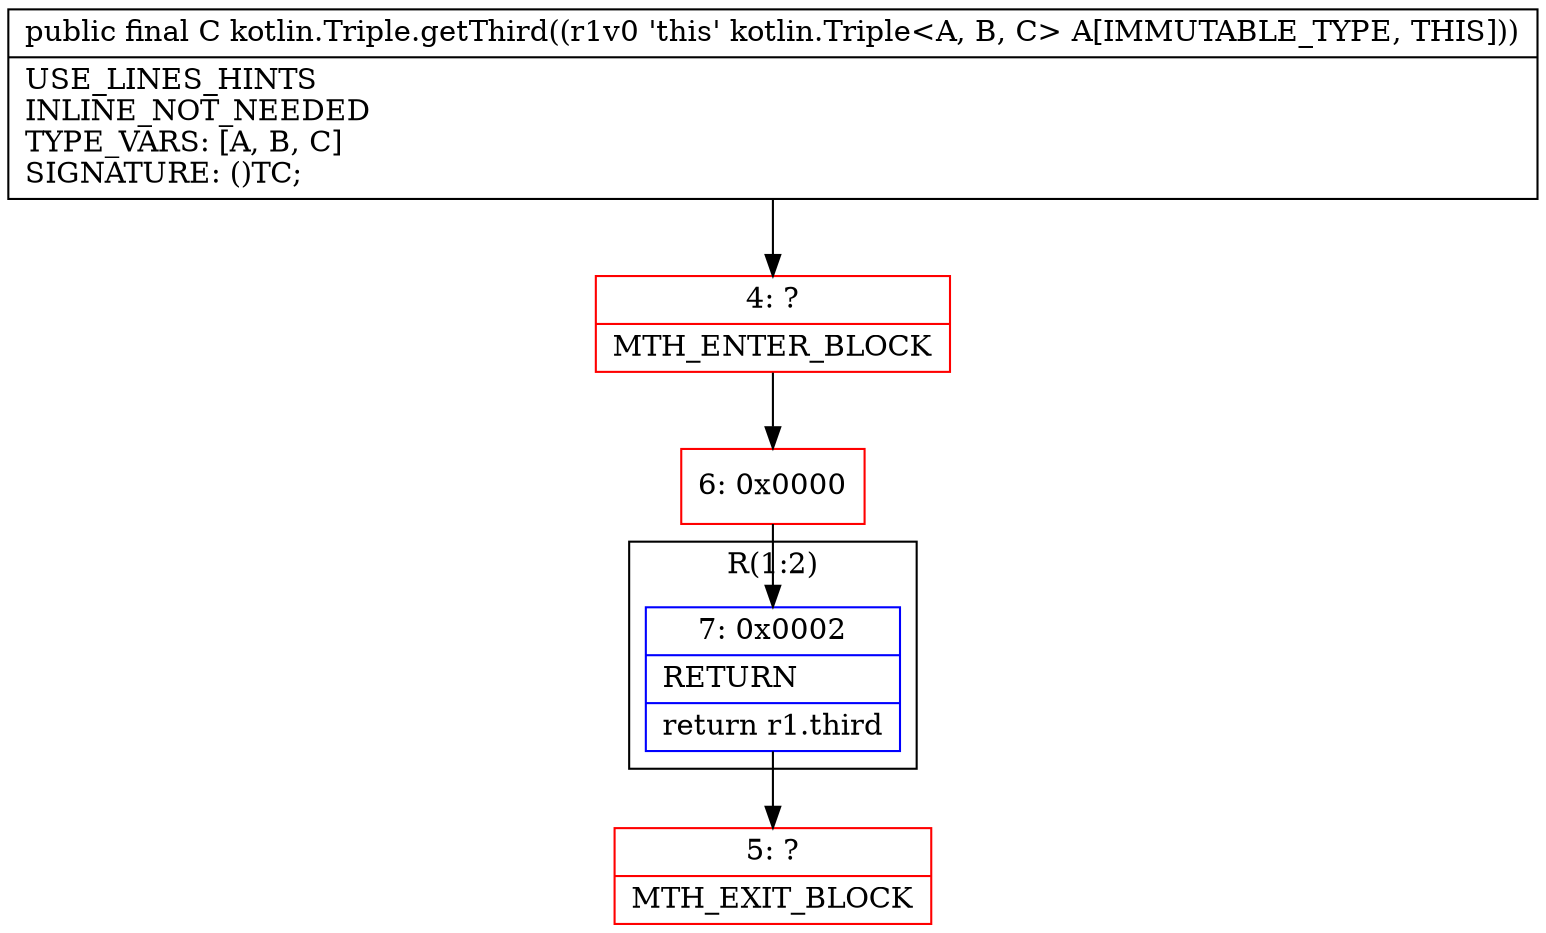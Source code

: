 digraph "CFG forkotlin.Triple.getThird()Ljava\/lang\/Object;" {
subgraph cluster_Region_2049404320 {
label = "R(1:2)";
node [shape=record,color=blue];
Node_7 [shape=record,label="{7\:\ 0x0002|RETURN\l|return r1.third\l}"];
}
Node_4 [shape=record,color=red,label="{4\:\ ?|MTH_ENTER_BLOCK\l}"];
Node_6 [shape=record,color=red,label="{6\:\ 0x0000}"];
Node_5 [shape=record,color=red,label="{5\:\ ?|MTH_EXIT_BLOCK\l}"];
MethodNode[shape=record,label="{public final C kotlin.Triple.getThird((r1v0 'this' kotlin.Triple\<A, B, C\> A[IMMUTABLE_TYPE, THIS]))  | USE_LINES_HINTS\lINLINE_NOT_NEEDED\lTYPE_VARS: [A, B, C]\lSIGNATURE: ()TC;\l}"];
MethodNode -> Node_4;Node_7 -> Node_5;
Node_4 -> Node_6;
Node_6 -> Node_7;
}


